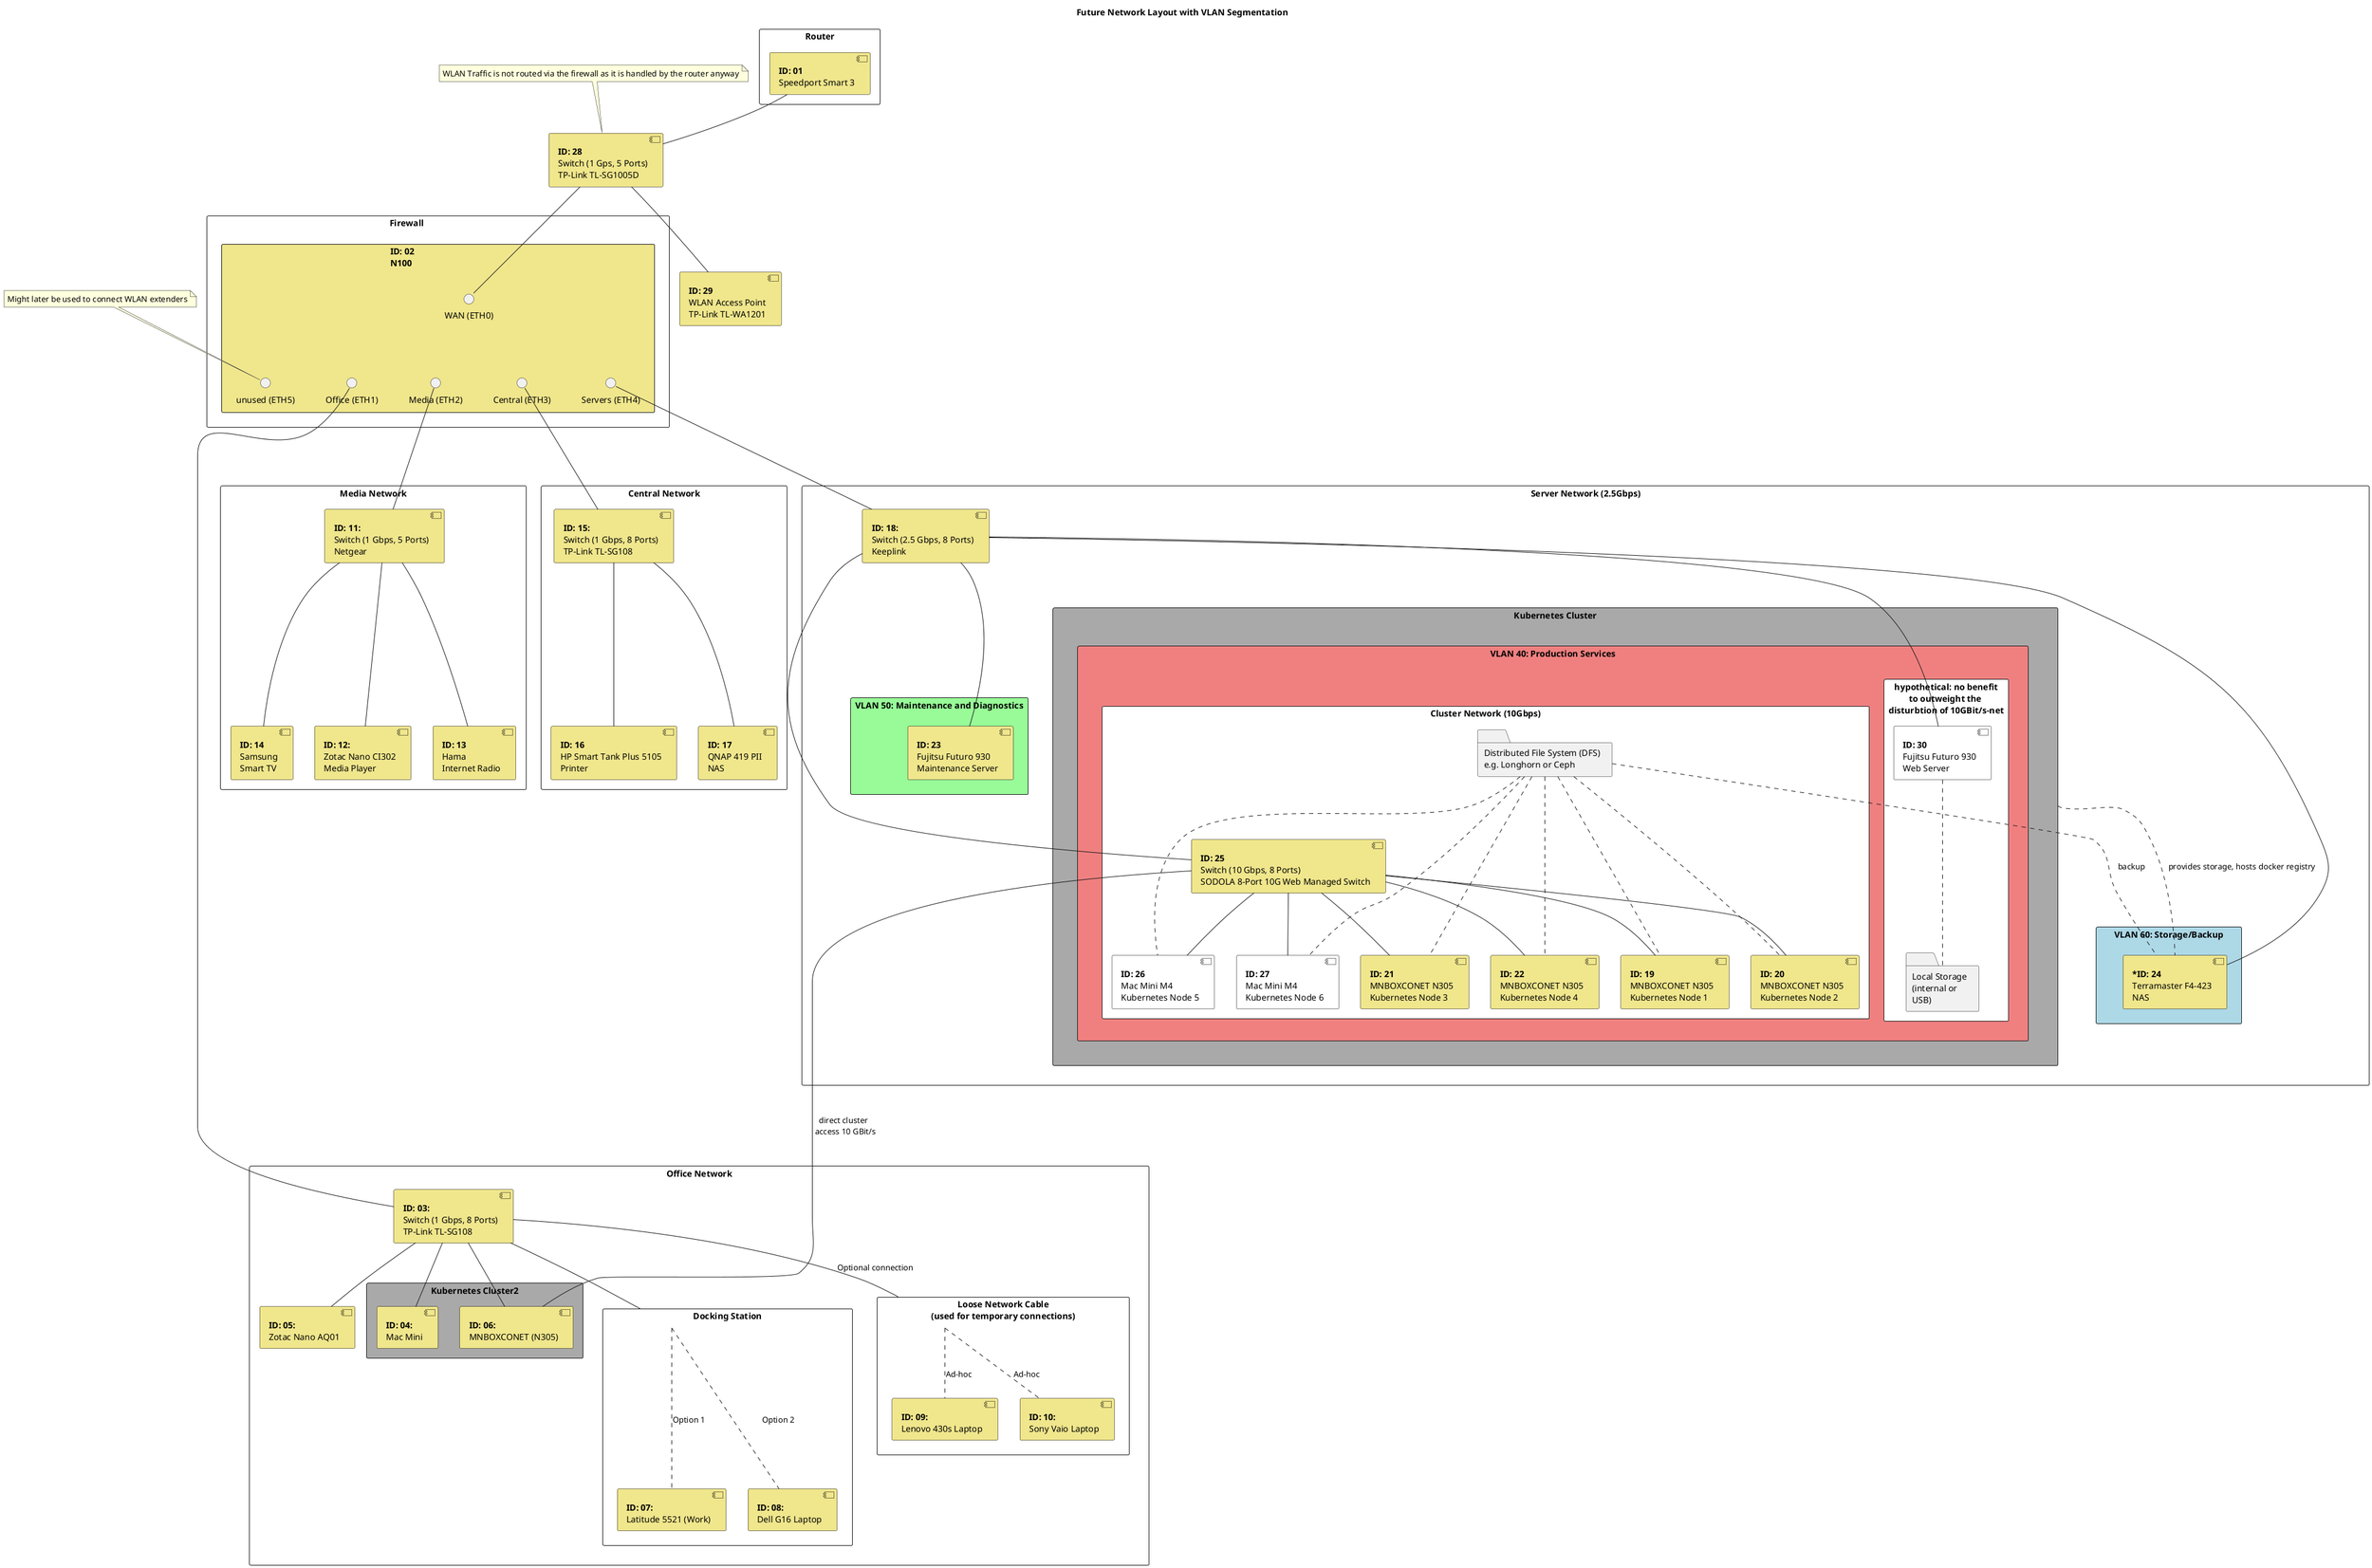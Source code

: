 @startuml
title Future Network Layout with VLAN Segmentation

skinparam component {
    BackgroundColor Khaki
    BorderColor Black
    FontColor Black
}


rectangle "Router" as Router {
    [**ID: 01**\nSpeedport Smart 3] as Router_Device
}

[**ID: 28**\nSwitch (1 Gps, 5 Ports)\nTP-Link TL-SG1005D] as SWITCH_REPEATER

[**ID: 29**\nWLAN Access Point\nTP-Link TL-WA1201] as REPEATER

rectangle "Firewall                            " as FW_Domain {
	rectangle "**ID: 02                                **\nN100                                 " as FW #Khaki {
    		circle "WAN (ETH0)" as FW_ETH_WAN
    		circle "Office (ETH1)" as FW_ETH_Office
    		circle "Media (ETH2)" as FW_ETH_Media
    		circle "Central (ETH3)" as FW_ETH_Central
    		circle "Servers (ETH4)" as FW_ETH_Servers
    		circle "unused (ETH5)" as FW_ETH_free
	}
}

rectangle "Media Network" as Media {
	
    [**ID: 11:**\nSwitch (1 Gbps, 5 Ports)\nNetgear] as SWITCH_MEDIA

    [**ID: 12:**\nZotac Nano CI302\nMedia Player] as Media_Zotac
    [**ID: 13**\nHama\nInternet Radio] as Media_Radio
    [**ID: 14**\nSamsung\nSmart TV] as Media_TV
}

rectangle "Central Network" as Central {
	
    [**ID: 15:**\nSwitch (1 Gbps, 8 Ports)\nTP-Link TL-SG108] as SWITCH_CENTRAL

    [**ID: 16**\nHP Smart Tank Plus 5105\nPrinter] as Central_Printer
    [**ID: 17**\nQNAP 419 PII\nNAS] as Central_NAS
}

rectangle "Office Network" as Office {
  	
    [**ID: 03:**\nSwitch (1 Gbps, 8 Ports)\nTP-Link TL-SG108] as SWITCH_OFFICE 

    [**ID: 05:**\nZotac Nano AQ01] as PC_Zotac

    rectangle "Kubernetes Cluster2" as K8s2 #Darkgrey {
        [**ID: 04:**\nMac Mini] as PC_Mac
    	[**ID: 06:**\nMNBOXCONET (N305)] as PC_MNBOX
    }	

    rectangle "Docking Station" as Dock {
        [**ID: 07:**\nLatitude 5521 (Work)] as Dock_Latitude
        [**ID: 08:**\nDell G16 Laptop] as Dock_G16
    }

    rectangle "Loose Network Cable\n(used for temporary connections)" as LooseCable {
        [**ID: 09:**\nLenovo 430s Laptop] as Cable_Lenovo
        [**ID: 10:**\nSony Vaio Laptop] as Cable_Sony
    }
}


rectangle "Server Network (2.5Gbps)" as ServerNet {

    [**ID: 18:**\nSwitch (2.5 Gbps, 8 Ports)\nKeeplink] as SWITCH_SERVERS

     rectangle "VLAN 60: Storage/Backup" as VLAN60 #LightBlue {
        [***ID: 24**\nTerramaster F4-423\nNAS] as NAS_Storage
     }

     rectangle "VLAN 50: Maintenance and Diagnostics" as VLAN50 #PaleGreen {
        [**ID: 23**\nFujitsu Futuro 930\nMaintenance Server] as Maintenance_Server
    }

    rectangle "Kubernetes Cluster" as K8s #Darkgrey {
	    rectangle "VLAN 40: Production Services" as VLAN40 #LightCoral {
		rectangle "Cluster Network (10Gbps)" as ClusterNet #White {
    			folder "Distributed File System (DFS)\ne.g. Longhorn or Ceph" as DFS
        		[**ID: 25**\nSwitch (10 Gbps, 8 Ports)\nSODOLA 8-Port 10G Web Managed Switch] as SWITCH_CLUSTER
        		[**ID: 19**\nMNBOXCONET N305\nKubernetes Node 1] as Cluster_Node_1
        		[**ID: 20**\nMNBOXCONET N305\nKubernetes Node 2] as Cluster_Node_2
        		[**ID: 21**\nMNBOXCONET N305\nKubernetes Node 3] as Cluster_Node_3
        		[**ID: 22**\nMNBOXCONET N305\nKubernetes Node 4] as Cluster_Node_4
        		[**ID: 26**\nMac Mini M4\nKubernetes Node 5] as Cluster_Node_5 #White
        		[**ID: 27**\nMac Mini M4\nKubernetes Node 6] as Cluster_Node_6 #White
		}
		rectangle "hypothetical: no benefit\nto outweight the \ndisturbtion of 10GBit/s-net" as hypothetical #White {
	            [**ID: 30**\nFujitsu Futuro 930\nWeb Server] as Web_Server #White
		    folder "Local Storage\n(internal or\nUSB)" as local_storage
		}
    	  }
     }

}

Router_Device -- SWITCH_REPEATER
SWITCH_REPEATER -- REPEATER
SWITCH_REPEATER -- FW_ETH_WAN

FW_ETH_WAN -[hidden]- FW_ETH_Office
FW_ETH_WAN -[hidden]- FW_ETH_Media
FW_ETH_WAN -[hidden]- FW_ETH_Central
FW_ETH_WAN -[hidden]- FW_ETH_Servers
FW_ETH_WAN -[hidden]- FW_ETH_free

FW_ETH_Office --- SWITCH_OFFICE
FW_ETH_Media --- SWITCH_MEDIA
FW_ETH_Central --- SWITCH_CENTRAL
FW_ETH_Servers --- SWITCH_SERVERS

SWITCH_OFFICE -- PC_Mac
SWITCH_OFFICE -- PC_Zotac
SWITCH_OFFICE -- PC_MNBOX
SWITCH_OFFICE -- Dock
SWITCH_OFFICE -- LooseCable : Optional connection

LooseCable .- Cable_Lenovo : Ad-hoc
LooseCable .- Cable_Sony : Ad-hoc

Dock -.- Dock_Latitude : Option 1
Dock -.- Dock_G16 : Option 2

SWITCH_MEDIA -- Media_Zotac
SWITCH_MEDIA -- Media_Radio
SWITCH_MEDIA -- Media_TV

SWITCH_CENTRAL -- Central_Printer
SWITCH_CENTRAL -- Central_NAS

SWITCH_SERVERS -[hidden]- VLAN40 : Production Services
SWITCH_SERVERS -[hidden]- VLAN50 : Maintenance and Diagnostics
SWITCH_SERVERS -[hidden]- VLAN60 : Storage/Backup

SWITCH_SERVERS -- SWITCH_CLUSTER
SWITCH_SERVERS -- Maintenance_Server 
SWITCH_SERVERS -- Web_Server 
SWITCH_SERVERS -- NAS_Storage 

Web_Server ... local_storage

SWITCH_CLUSTER -- Cluster_Node_1
SWITCH_CLUSTER -- Cluster_Node_2
SWITCH_CLUSTER -- Cluster_Node_3
SWITCH_CLUSTER -- Cluster_Node_4
SWITCH_CLUSTER -- Cluster_Node_5
SWITCH_CLUSTER -- Cluster_Node_6

SWITCH_CLUSTER ----- PC_MNBOX : direct cluster \n access 10 GBit/s

DFS ... Cluster_Node_1
DFS ... Cluster_Node_2
DFS ... Cluster_Node_3
DFS ... Cluster_Node_4
DFS ... Cluster_Node_5
DFS ... Cluster_Node_6
DFS ... NAS_Storage: backup




K8s ... NAS_Storage: provides storage, hosts docker registry


' note top of ServerNet : VLANs logically isolate server functions.
note top of FW_ETH_free : Might later be used to connect WLAN extenders

note top of SWITCH_REPEATER : WLAN Traffic is not routed via the firewall as it is handled by the router anyway

@enduml

